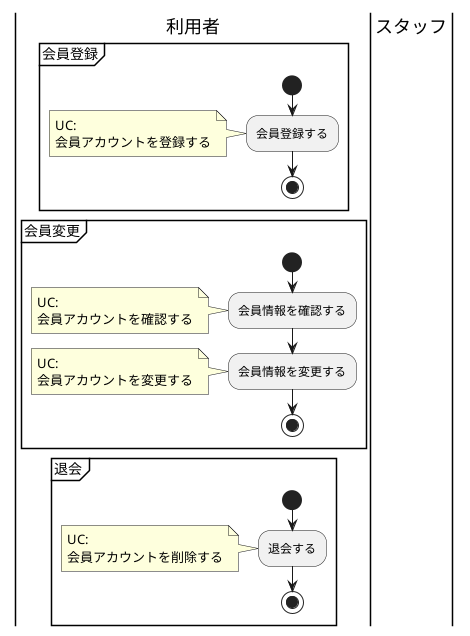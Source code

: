 @startuml BusinessFlow

|利用者|
partition 会員登録 {
    start
    :会員登録する;
    note left
    UC:
    会員アカウントを登録する
    end note
    stop
}


|利用者|
partition 会員変更 {
    start
    :会員情報を確認する;
    note left
    UC:
    会員アカウントを確認する
    end note
    :会員情報を変更する;
    note left
    UC:
    会員アカウントを変更する
    end note
    stop
}


|利用者|
partition 退会 {
    start
    :退会する;
    note left
    UC:
    会員アカウントを削除する
    end note
    stop
}

|スタッフ|

@enduml
